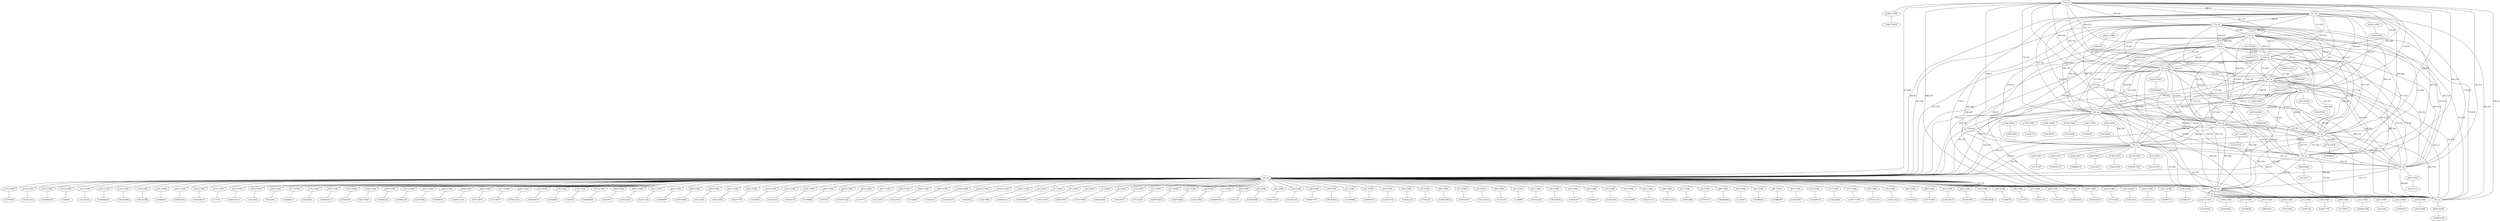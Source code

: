 graph {
	"p0,53384" -- "c0"
	"c0" [ label="0.00345115", pos="24.2583,8.19513!"];
	"p1,53384" -- "c1"
	"c1" [ label="0.000819917", pos="7.1017,11.941!"];
	"p3,53384" -- "c2"
	"c2" [ label="0.00111576", pos="18.728,13.9641!"];
	"p4,53384" -- "c3"
	"c3" [ label="0.00557993", pos="15.1359,3.10826!"];
	"p7,53384" -- "c4"
	"c4" [ label="0.00157698", pos="15.1292,13.2306!"];
	"p8,53384" -- "c5"
	"c5" [ label="0.000349406", pos="5.9642,8.39556!"];
	"p10,53384" -- "c6"
	"c6" [ label="0.00536711", pos="22.1834,8.1274!"];
	"p11,53384" -- "c7"
	"c7" [ label="0.0135044", pos="17.1476,12.521!"];
	"p12,53481" -- "c8"
	"c8" [ label="0.0345739", pos="20.0286,5.15849!"];
	"p13,53384" -- "c9"
	"c9" [ label="0.000758212", pos="4.68285,13.2429!"];
	"p15,53384" -- "c10"
	"c10" [ label="0.000743984", pos="18.8508,7.75953!"];
	"p16,53384" -- "c11"
	"c11" [ label="0.00197863", pos="15.1893,4.57214!"];
	"p17,53384" -- "c12"
	"c12" [ label="0.00095919", pos="18.6435,7.94328!"];
	"p18,53384" -- "c13"
	"c13" [ label="0.0381351", pos="14.3775,1.66514!"];
	"p20,53384" -- "c15"
	"c15" [ label="0.00105006", pos="15.54,15.402!"];
	"p22,53384" -- "c16"
	"c16" [ label="0.000117504", pos="11.7478,7.96987!"];
	"p23,53384" -- "c17"
	"c17" [ label="0.00201403", pos="15.1021,11.7699!"];
	"p28,53384" -- "c18"
	"c18" [ label="0.000473057", pos="16.2565,8.74281!"];
	"p30,53384" -- "c19"
	"c19" [ label="0.00702855", pos="27.1076,8.10124!"];
	"p31,53384" -- "c20"
	"c20" [ label="0.00780861", pos="14.8424,8.08918!"];
	"p32,53384" -- "c21"
	"c21" [ label="0.00678553", pos="24.3459,1.26206!"];
	"p33,53384" -- "c22"
	"c22" [ label="0.00781714", pos="15.2356,7.94144!"];
	"p34,53384" -- "c23"
	"c23" [ label="0.00142376", pos="8.04935,8.21772!"];
	"p35,53384" -- "c24"
	"c24" [ label="0.0510252", pos="13.3489,3.83686!"];
	"p36,53384" -- "c25"
	"c25" [ label="0.000538833", pos="8.78498,14.7272!"];
	"p37,53384" -- "c26"
	"c26" [ label="0.00331073", pos="4.74425,3.13984!"];
	"p39,53384" -- "c27"
	"c27" [ label="0.00119723", pos="21.6356,8.20523!"];
	"p40,53384" -- "c28"
	"c28" [ label="0.0325183", pos="10.6743,12.6699!"];
	"p41,53384" -- "c29"
	"c29" [ label="0.138089", pos="13.1812,12.5154!"];
	"p42,53384" -- "c30"
	"c30" [ label="0.00123528", pos="23.2295,11.9245!"];
	"p43,53384" -- "c31"
	"c31" [ label="0.00839024", pos="19.6378,3.67417!"];
	"p44,53384" -- "c32"
	"c32" [ label="0.00643037", pos="14.9995,4.87512!"];
	"p46,53384" -- "c33"
	"c33" [ label="0.00594537", pos="19.3985,0.82263!"];
	"p52,53384" -- "c34"
	"c34" [ label="0.0002824", pos="0.0120334,8.38589!"];
	"p53,53384" -- "c35"
	"c35" [ label="0.00144801", pos="19.1722,7.98372!"];
	"p54,53384" -- "c36"
	"c36" [ label="0.00511116", pos="9.90804,8.207!"];
	"p56,53384" -- "c37"
	"c37" [ label="0.000425164", pos="3.46111,8.14544!"];
	"p57,53384" -- "c38"
	"c38" [ label="0.0435208", pos="15.0924,10.1778!"];
	"p59,53384" -- "c39"
	"c39" [ label="0.0057195", pos="8.6174,8.11663!"];
	"p60,53384" -- "c40"
	"c40" [ label="0.00886049", pos="31.984,8.41568!"];
	"p63,53384" -- "c41"
	"c41" [ label="0.129057", pos="17.0566,3.8495!"];
	"p65,53384" -- "c42"
	"c42" [ label="0.00386441", pos="31.1428,6.62356!"];
	"p66,53384" -- "c43"
	"c43" [ label="0.00899967", pos="21.2162,0.888583!"];
	"p67,53384" -- "c44"
	"c44" [ label="0.00100917", pos="15.0814,7.96985!"];
	"p72,53384" -- "c45"
	"c45" [ label="0.00186701", pos="10.791,3.6809!"];
	"p73,53384" -- "c46"
	"c46" [ label="0.00226444", pos="5.06378,1.28542!"];
	"p77,53384" -- "c47"
	"c47" [ label="0.000714706", pos="15.1,5.83005!"];
	"p78,53384" -- "c48"
	"c48" [ label="0.00142773", pos="6.96182,4.46185!"];
	"p79,53384" -- "c49"
	"c49" [ label="0.00521632", pos="14.9829,11.4685!"];
	"p86,53384" -- "c50"
	"c50" [ label="0.0054326", pos="20.251,8.15755!"];
	"p89,53384" -- "c51"
	"c51" [ label="0.00710601", pos="8.68259,16.0411!"];
	"p91,53384" -- "c52"
	"c52" [ label="0.00194121", pos="9.84893,7.90537!"];
	"p92,53384" -- "c53"
	"c53" [ label="0.00353843", pos="17.32,0.0275696!"];
	"p93,53384" -- "c54"
	"c54" [ label="0.000418638", pos="25.6737,8.05553!"];
	"p95,53384" -- "c55"
	"c55" [ label="0.0289193", pos="15.1722,8.6086!"];
	"p96,53384" -- "c56"
	"c56" [ label="0.167873", pos="16.2191,16.5931!"];
	"p97,53384" -- "c57"
	"c57" [ label="0.0224119", pos="14.8666,8.25476!"];
	"p98,53384" -- "c58"
	"c58" [ label="0.0150141", pos="22.005,13.5966!"];
	"p101,53384" -- "c59"
	"c59" [ label="0.00082839", pos="8.274,13.6038!"];
	"p102,53384" -- "c60"
	"c60" [ label="0.00513019", pos="23.248,8.14352!"];
	"p104,53384" -- "c61"
	"c61" [ label="0.0115348", pos="19.5815,12.6603!"];
	"p105,53384" -- "c62"
	"c62" [ label="0.0455034", pos="11.6725,13.9671!"];
	"p106,53384" -- "c63"
	"c63" [ label="0.0012011", pos="7.00238,8.26572!"];
	"p111,53384" -- "c64"
	"c64" [ label="0.00097131", pos="25.7599,13.2227!"];
	"p114,53384" -- "c65"
	"c65" [ label="0.00424773", pos="18.7169,2.44351!"];
	"p116,53384" -- "c66"
	"c66" [ label="0.0579939", pos="11.6606,2.42343!"];
	"p118,53384" -- "c67"
	"c67" [ label="0.00301258", pos="13.5408,7.98015!"];
	"p122,53384" -- "c68"
	"c68" [ label="0.000558304", pos="25.6912,3.10086!"];
	"p125,53384" -- "c69"
	"c69" [ label="0.038491", pos="14.9248,8.2896!"];
	"p126,53384" -- "c70"
	"c70" [ label="0.0228458", pos="10.6722,1.00889!"];
	"p129,53384" -- "c71"
	"c71" [ label="0.000344652", pos="21.3439,16.0107!"];
	"p132,53384" -- "c72"
	"c72" [ label="0.00101888", pos="8.36244,2.79513!"];
	"p135,52817" -- "c73"
	"c73" [ label="0.00110736", pos="14.0626,7.12748!"];
	"p138,53384" -- "c74"
	"c74" [ label="0.00132398", pos="17.5133,12.1827!"];
	"p141,53384" -- "c75"
	"c75" [ label="0.0480809", pos="20.6966,8.4943!"];
	"p142,53384" -- "c76"
	"c76" [ label="0.00933476", pos="17.5183,4.0828!"];
	"p144,53384" -- "c77"
	"c77" [ label="0.000438147", pos="21.5517,14.717!"];
	"p152,53384" -- "c78"
	"c78" [ label="0.13797", pos="32.4324,8.46146!"];
	"p155,53384" -- "c79"
	"c79" [ label="0.000578527", pos="4.78117,8.40422!"];
	"p156,53384" -- "c80"
	"c80" [ label="0.0218833", pos="15.2826,10.6207!"];
	"p164,53481" -- "c81"
	"c81" [ label="0.00277797", pos="16.1802,7.69599!"];
	"p169,53384" -- "c82"
	"c82" [ label="0.0152861", pos="21.9086,2.805!"];
	"p171,53384" -- "c83"
	"c83" [ label="0.00483211", pos="23.2029,4.44465!"];
	"p176,53384" -- "c84"
	"c84" [ label="0.0248584", pos="12.8664,12.2758!"];
	"p185,53384" -- "c85"
	"c85" [ label="0.000928115", pos="8.66156,0.56508!"];
	"p191,53384" -- "c86"
	"c86" [ label="0.0054106", pos="21.3538,0.479426!"];
	"p192,53384" -- "c87"
	"c87" [ label="0.00573687", pos="14.6596,7.8346!"];
	"p200,53481" -- "c88"
	"c88" [ label="0.0130975", pos="15.6764,7.03837!"];
	"p209,53384" -- "c89"
	"c89" [ label="0.00420222", pos="14.9404,6.67902!"];
	"p212,53481" -- "c90"
	"c90" [ label="0.000972788", pos="14.1059,8.8391!"];
	"p213,53384" -- "c91"
	"c91" [ label="0.00892229", pos="12.872,4.17383!"];
	"p224,53481" -- "c92"
	"c92" [ label="0.0472302", pos="16.1449,8.30674!"];
	"p229,52817" -- "c93"
	"c93" [ label="0.0191367", pos="19.9919,11.2132!"];
	"p233,53384" -- "c94"
	"c94" [ label="0.0107006", pos="6.81517,1.09809!"];
	"p244,53384" -- "c95"
	"c95" [ label="0.00404915", pos="15.2377,12.5383!"];
	"p246,53384" -- "c96"
	"c96" [ label="0.000473319", pos="12.3444,8.03172!"];
	"p264,53384" -- "c97"
	"c97" [ label="0.00718951", pos="14.921,9.34118!"];
	"p271,53384" -- "c98"
	"c98" [ label="0.0110457", pos="23.2333,0.989497!"];
	"p281,53384" -- "c99"
	"c99" [ label="0.00021033", pos="19.6119,8.01136!"];
	"p315,53384" -- "c100"
	"c100" [ label="0.000389317", pos="12.1439,1.1007!"];
	"p334,52817" -- "c101"
	"c101" [ label="0.000557513", pos="15.6078,8.95216!"];
	"p353,52028" -- "c102"
	"c102" [ label="0.00590751", pos="15.772,8.4615!"];
	"p358,53384" -- "c103"
	"c103" [ label="0.0438661", pos="11.0177,7.99684!"];
	"p362,53384" -- "c104"
	"c104" [ label="0.020782", pos="19.4289,15.6494!"];
	"p366,52817" -- "c105"
	"c105" [ label="0.000682131", pos="10.1538,5.1341!"];
	"p375,53384" -- "c106"
	"c106" [ label="0.000688981", pos="10.5623,8.04345!"];
	"p385,53384" -- "c107"
	"c107" [ label="0.0427675", pos="15.1418,5.39143!"];
	"p391,53384" -- "c108"
	"c108" [ label="0.00128252", pos="31.4264,8.16182!"];
	"p421,53481" -- "c109"
	"c109" [ label="0.0443634", pos="10.1817,11.2396!"];
	"p428,52817" -- "c110"
	"c110" [ label="0.0023833", pos="14.2986,8.30658!"];
	"p431,53384" -- "c111"
	"c111" [ label="0.0172138", pos="31.5942,6.43869!"];
	"p435,53384" -- "c112"
	"c112" [ label="0.00800987", pos="14.5739,7.97122!"];
	"p440,53384" -- "c113"
	"c113" [ label="0.00719048", pos="6.72181,15.7385!"];
	"p450,53384" -- "c114"
	"c114" [ label="0.0114365", pos="31.4658,10.1903!"];
	"p451,53384" -- "c115"
	"c115" [ label="0.00134945", pos="10.5918,15.7312!"];
	"p462,53384" -- "c116"
	"c116" [ label="0.00237786", pos="15.2773,3.82405!"];
	"p470,53384" -- "c117"
	"c117" [ label="0.0156854", pos="18.3555,8.04075!"];
	"p476,52546" -- "c118"
	"c118" [ label="0.00187998", pos="6.92027,1.01949!"];
	"p497,53025" -- "c119"
	"c119" [ label="0.0113713", pos="14.4476,6.96287!"];
	"p514,53384" -- "c120"
	"c120" [ label="0.0140125", pos="31.4899,7.53936!"];
	"p536,53384" -- "c121"
	"c121" [ label="0.0034118", pos="31.4281,7.24987!"];
	"p544,53384" -- "c122"
	"c122" [ label="0.0199869", pos="14.7314,9.06431!"];
	"p566,52641" -- "c125"
	"c125" [ label="0.00343945", pos="12.7961,1.54998!"];
	"p613,53384" -- "c126"
	"c126" [ label="0.055551", pos="14.9434,7.6276!"];
	"p622,53384" -- "c127"
	"c127" [ label="0.000787245", pos="8.52064,15.6458!"];
	"p653,53384" -- "c128"
	"c128" [ label="0.010775", pos="14.9333,7.29293!"];
	"p686,52842" -- "c129"
	"c129" [ label="0.0356761", pos="15.172,9.02902!"];
	"p708,52641" -- "c130"
	"c130" [ label="0.00457404", pos="13.7771,7.84795!"];
	"p926,53384" -- "c131"
	"c131" [ label="0.0112074", pos="8.68705,0.951377!"];
	"p958,53504" -- "c132"
	"c132" [ label="0.00873194", pos="15.8406,7.9769!"];
	"p969,53384" -- "c133"
	"c133" [ label="0.0210345", pos="21.4811,15.6775!"];
	"p999,53384" -- "c134"
	"c134" [ label="0.0144865", pos="17.5865,7.69837!"];
	"p1028,53481" -- "c136"
	"c136" [ label="0.00319288", pos="13.8152,8.35541!"];
	"p1090,53384" -- "c137"
	"c137" [ label="0.0448212", pos="23.3029,15.6547!"];
	"p1202,53384" -- "c138"
	"c138" [ label="0.00166472", pos="31.3752,9.2886!"];
	"p1313,53481" -- "c139"
	"c139" [ label="0.0325539", pos="23.1507,0.75096!"];
	"p1636,52207" -- "c140"
	"c140" [ label="0.00767808", pos="14.2087,8.68269!"];
	"p1676,52640" -- "c141"
	"c141" [ label="0.00969349", pos="15.5642,7.18826!"];
	"p1686,51388" -- "c142"
	"c142" [ label="0.000772618", pos="15.5189,7.94361!"];
	"p1700,52641" -- "c143"
	"c143" [ label="0.0164778", pos="8.76392,1.47377!"];
	"p1796,52817" -- "c145"
	"c145" [ label="0.00252154", pos="10.8495,5.66742!"];
	"p1850,52235" -- "c146"
	"c146" [ label="0.00587047", pos="15.0895,6.99586!"];
	"p1891,52641" -- "c149"
	"c149" [ label="0.00356351", pos="13.5349,0.939436!"];
	"p1919,53384" -- "c150"
	"c150" [ label="0.0183632", pos="11.6554,0.485536!"];
	"p1939,52641" -- "c151"
	"c151" [ label="0.0121638", pos="15.9898,7.77771!"];
	"p1949,53481" -- "c152"
	"c152" [ label="0.00420563", pos="14.846,7.85697!"];
	"p2023,51462" -- "c153"
	"c153" [ label="0.00132695", pos="15.268,8.56957!"];
	"p2113,52663" -- "c154"
	"c154" [ label="0.0124356", pos="10.5016,0.981707!"];
	"p2403,53384" -- "c155"
	"c155" [ label="0.0027086", pos="31.5877,9.66814!"];
	"p2478,52678" -- "c156"
	"c156" [ label="0.00580167", pos="23.1012,0.949475!"];
	"p2518,53481" -- "c158"
	"c158" [ label="0.0534938", pos="15.1653,7.65112!"];
	"p2535,52817" -- "c159"
	"c159" [ label="0.000617954", pos="19.3747,10.2875!"];
	"p2837,52641" -- "c161"
	"c161" [ label="0.0130785", pos="10.4689,15.6803!"];
	"p2975,53481" -- "c163"
	"c163" [ label="0.00979071", pos="19.3511,5.68729!"];
	"p3220,52345" -- "c164"
	"c164" [ label="0.00768683", pos="14.1722,7.4857!"];
	"p3538,53481" -- "c166"
	"c166" [ label="0.00723845", pos="10.8749,10.3653!"];
	"p4003,52373" -- "c167"
	"c167" [ label="0.00954085", pos="13.9472,7.82966!"];
	"p6201,51865" -- "c168"
	"c168" [ label="0.0065411", pos="23.1961,15.9297!"];
	"170_on" -- "171_on" [label="289.53"]
	"170_on" -- "173_on" [label="612.687"]
	"170_on" -- "174_on" [label="591.157"]
	"170_on" -- "176_on" [label="624.033"]
	"170_on" -- "178_on" [label="734.861"]
	"170_on" -- "181_on" [label="484.085"]
	"170_on" -- "182_on" [label="582.364"]
	"170_on" -- "183_on" [label="710.663"]
	"170_on" -- "184_on" [label="883.264"]
	"170_on" -- "185_on" [label="776.761"]
	"170_on" -- "186_on" [label="941.743"]
	"170_on" -- "187_on" [label="948.854"]
	"170_on" -- "190_on" [label="700.25"]
	"170_on" -- "191_on" [label="806.279"]
	"170_on" -- "192_on" [label="741.873"]
	"170_on" -- "193_on" [label="675.403"]
	"170_on" -- "194_on" [label="698.538"]
	"170_on" -- "195_on" [label="958.26"]
	"171_on" -- "173_on" [label="598.59"]
	"171_on" -- "174_on" [label="573.923"]
	"171_on" -- "176_on" [label="683.65"]
	"171_on" -- "178_on" [label="675.652"]
	"171_on" -- "181_on" [label="506.724"]
	"171_on" -- "182_on" [label="599.669"]
	"171_on" -- "183_on" [label="700.072"]
	"171_on" -- "184_on" [label="837.1"]
	"171_on" -- "185_on" [label="767.495"]
	"171_on" -- "186_on" [label="924.472"]
	"171_on" -- "187_on" [label="932.009"]
	"171_on" -- "190_on" [label="670.779"]
	"171_on" -- "191_on" [label="851.332"]
	"171_on" -- "192_on" [label="774.043"]
	"171_on" -- "193_on" [label="694.49"]
	"171_on" -- "194_on" [label="750.2"]
	"171_on" -- "195_on" [label="963.267"]
	"173_on" -- "174_on" [label="172.596"]
	"173_on" -- "176_on" [label="666.925"]
	"173_on" -- "178_on" [label="664.212"]
	"173_on" -- "181_on" [label="779.543"]
	"173_on" -- "182_on" [label="370.679"]
	"173_on" -- "183_on" [label="911.817"]
	"173_on" -- "184_on" [label="829.812"]
	"173_on" -- "185_on" [label="958.731"]
	"173_on" -- "186_on" [label="967.433"]
	"173_on" -- "187_on" [label="965.414"]
	"173_on" -- "190_on" [label="378.019"]
	"173_on" -- "191_on" [label="912.807"]
	"173_on" -- "192_on" [label="945.332"]
	"173_on" -- "193_on" [label="447.502"]
	"173_on" -- "194_on" [label="681.806"]
	"173_on" -- "195_on" [label="754.938"]
	"174_on" -- "176_on" [label="669.926"]
	"174_on" -- "178_on" [label="656.15"]
	"174_on" -- "181_on" [label="761.835"]
	"174_on" -- "182_on" [label="379.29"]
	"174_on" -- "183_on" [label="895.512"]
	"174_on" -- "184_on" [label="829.559"]
	"174_on" -- "185_on" [label="943.939"]
	"174_on" -- "186_on" [label="972.325"]
	"174_on" -- "187_on" [label="971.393"]
	"174_on" -- "190_on" [label="395.249"]
	"174_on" -- "191_on" [label="917.536"]
	"174_on" -- "192_on" [label="937.399"]
	"174_on" -- "193_on" [label="471.479"]
	"174_on" -- "194_on" [label="690.72"]
	"174_on" -- "195_on" [label="774.034"]
	"176_on" -- "178_on" [label="932.469"]
	"176_on" -- "181_on" [label="693.65"]
	"176_on" -- "182_on" [label="554.424"]
	"176_on" -- "183_on" [label="847.1"]
	"176_on" -- "184_on" [label="1043.86"]
	"176_on" -- "185_on" [label="871.459"]
	"176_on" -- "186_on" [label="920.836"]
	"176_on" -- "187_on" [label="917.334"]
	"176_on" -- "190_on" [label="756.094"]
	"176_on" -- "191_on" [label="628.237"]
	"176_on" -- "192_on" [label="697.672"]
	"176_on" -- "193_on" [label="548.463"]
	"176_on" -- "194_on" [label="319.512"]
	"176_on" -- "195_on" [label="770.46"]
	"178_on" -- "181_on" [label="768.88"]
	"178_on" -- "182_on" [label="757.835"]
	"178_on" -- "183_on" [label="721.346"]
	"178_on" -- "184_on" [label="530.514"]
	"178_on" -- "185_on" [label="735.544"]
	"178_on" -- "186_on" [label="737.906"]
	"178_on" -- "187_on" [label="742.155"]
	"178_on" -- "190_on" [label="586.753"]
	"178_on" -- "191_on" [label="993.386"]
	"178_on" -- "192_on" [label="904.02"]
	"178_on" -- "193_on" [label="791.431"]
	"178_on" -- "194_on" [label="951.7"]
	"178_on" -- "195_on" [label="792.504"]
	"181_on" -- "182_on" [label="752.253"]
	"181_on" -- "183_on" [label="535.816"]
	"181_on" -- "184_on" [label="830.285"]
	"181_on" -- "185_on" [label="615.976"]
	"181_on" -- "186_on" [label="814.505"]
	"181_on" -- "187_on" [label="821.912"]
	"181_on" -- "190_on" [label="840.344"]
	"181_on" -- "191_on" [label="717.836"]
	"181_on" -- "192_on" [label="590.473"]
	"181_on" -- "193_on" [label="819.794"]
	"181_on" -- "194_on" [label="759.482"]
	"181_on" -- "195_on" [label="1020.28"]
	"182_on" -- "183_on" [label="918.676"]
	"182_on" -- "184_on" [label="908.18"]
	"182_on" -- "185_on" [label="970.822"]
	"182_on" -- "186_on" [label="1016.11"]
	"182_on" -- "187_on" [label="1010.2"]
	"182_on" -- "190_on" [label="520.837"]
	"182_on" -- "191_on" [label="835.581"]
	"182_on" -- "192_on" [label="879.235"]
	"182_on" -- "193_on" [label="350.659"]
	"182_on" -- "194_on" [label="578.276"]
	"182_on" -- "195_on" [label="761.828"]
	"183_on" -- "184_on" [label="666.326"]
	"183_on" -- "185_on" [label="315.163"]
	"183_on" -- "186_on" [label="618.388"]
	"183_on" -- "187_on" [label="628.94"]
	"183_on" -- "190_on" [label="914.896"]
	"183_on" -- "191_on" [label="701.467"]
	"183_on" -- "192_on" [label="545.253"]
	"183_on" -- "193_on" [label="979.053"]
	"183_on" -- "194_on" [label="884.449"]
	"183_on" -- "195_on" [label="915.15"]
	"184_on" -- "185_on" [label="627.353"]
	"184_on" -- "186_on" [label="517.082"]
	"184_on" -- "187_on" [label="521.411"]
	"184_on" -- "190_on" [label="744.92"]
	"184_on" -- "191_on" [label="851.392"]
	"184_on" -- "192_on" [label="809.512"]
	"184_on" -- "193_on" [label="901.737"]
	"184_on" -- "194_on" [label="993.796"]
	"184_on" -- "195_on" [label="704.42"]
	"185_on" -- "186_on" [label="534.134"]
	"185_on" -- "187_on" [label="545.982"]
	"185_on" -- "190_on" [label="939.792"]
	"185_on" -- "191_on" [label="673.807"]
	"185_on" -- "192_on" [label="534.884"]
	"185_on" -- "193_on" [label="1023.33"]
	"185_on" -- "194_on" [label="892.678"]
	"185_on" -- "195_on" [label="859.299"]
	"186_on" -- "187_on" [label="118.36"]
	"186_on" -- "190_on" [label="890.525"]
	"186_on" -- "191_on" [label="676.437"]
	"186_on" -- "192_on" [label="657.177"]
	"186_on" -- "193_on" [label="958.557"]
	"186_on" -- "194_on" [label="887.948"]
	"186_on" -- "195_on" [label="675.842"]
	"187_on" -- "190_on" [label="888.509"]
	"187_on" -- "191_on" [label="673.598"]
	"187_on" -- "192_on" [label="660.494"]
	"187_on" -- "193_on" [label="951.433"]
	"187_on" -- "194_on" [label="882.419"]
	"187_on" -- "195_on" [label="665.765"]
	"190_on" -- "191_on" [label="961.607"]
	"190_on" -- "192_on" [label="1017.27"]
	"190_on" -- "193_on" [label="533.701"]
	"190_on" -- "194_on" [label="753.662"]
	"190_on" -- "195_on" [label="702.275"]
	"191_on" -- "192_on" [label="450.39"]
	"191_on" -- "193_on" [label="804.78"]
	"191_on" -- "194_on" [label="607.73"]
	"191_on" -- "195_on" [label="726.251"]
	"192_on" -- "193_on" [label="886.646"]
	"192_on" -- "194_on" [label="714.737"]
	"192_on" -- "195_on" [label="838.981"]
	"193_on" -- "194_on" [label="532.137"]
	"193_on" -- "195_on" [label="679.777"]
	"194_on" -- "195_on" [label="702.091"]
	"170_on" -- "p1686,51388"
	"171_on" -- "p2023,51462"
	"173_on" -- "p6201,51865"
	"174_on" -- "p353,52028"
	"176_on" -- "p1636,52207"
	"178_on" -- "p1850,52235"
	"181_on" -- "p3220,52345"
	"182_on" -- "p4003,52373"
	"183_on" -- "p476,52546"
	"184_on" -- "p1676,52640"
	"185_on" -- "p566,52641"
	"185_on" -- "p708,52641"
	"185_on" -- "p1700,52641"
	"185_on" -- "p1891,52641"
	"185_on" -- "p1939,52641"
	"185_on" -- "p2837,52641"
	"186_on" -- "p2113,52663"
	"187_on" -- "p2478,52678"
	"190_on" -- "p135,52817"
	"190_on" -- "p229,52817"
	"190_on" -- "p334,52817"
	"190_on" -- "p366,52817"
	"190_on" -- "p428,52817"
	"190_on" -- "p1796,52817"
	"190_on" -- "p2535,52817"
	"191_on" -- "p686,52842"
	"192_on" -- "p497,53025"
	"193_on" -- "p0,53384"
	"193_on" -- "p1,53384"
	"193_on" -- "p3,53384"
	"193_on" -- "p4,53384"
	"193_on" -- "p7,53384"
	"193_on" -- "p8,53384"
	"193_on" -- "p10,53384"
	"193_on" -- "p11,53384"
	"193_on" -- "p13,53384"
	"193_on" -- "p15,53384"
	"193_on" -- "p16,53384"
	"193_on" -- "p17,53384"
	"193_on" -- "p18,53384"
	"193_on" -- "p20,53384"
	"193_on" -- "p22,53384"
	"193_on" -- "p23,53384"
	"193_on" -- "p28,53384"
	"193_on" -- "p30,53384"
	"193_on" -- "p31,53384"
	"193_on" -- "p32,53384"
	"193_on" -- "p33,53384"
	"193_on" -- "p34,53384"
	"193_on" -- "p35,53384"
	"193_on" -- "p36,53384"
	"193_on" -- "p37,53384"
	"193_on" -- "p39,53384"
	"193_on" -- "p40,53384"
	"193_on" -- "p41,53384"
	"193_on" -- "p42,53384"
	"193_on" -- "p43,53384"
	"193_on" -- "p44,53384"
	"193_on" -- "p46,53384"
	"193_on" -- "p52,53384"
	"193_on" -- "p53,53384"
	"193_on" -- "p54,53384"
	"193_on" -- "p56,53384"
	"193_on" -- "p57,53384"
	"193_on" -- "p59,53384"
	"193_on" -- "p60,53384"
	"193_on" -- "p63,53384"
	"193_on" -- "p65,53384"
	"193_on" -- "p66,53384"
	"193_on" -- "p67,53384"
	"193_on" -- "p72,53384"
	"193_on" -- "p73,53384"
	"193_on" -- "p77,53384"
	"193_on" -- "p78,53384"
	"193_on" -- "p79,53384"
	"193_on" -- "p86,53384"
	"193_on" -- "p89,53384"
	"193_on" -- "p91,53384"
	"193_on" -- "p92,53384"
	"193_on" -- "p93,53384"
	"193_on" -- "p95,53384"
	"193_on" -- "p96,53384"
	"193_on" -- "p97,53384"
	"193_on" -- "p98,53384"
	"193_on" -- "p101,53384"
	"193_on" -- "p102,53384"
	"193_on" -- "p104,53384"
	"193_on" -- "p105,53384"
	"193_on" -- "p106,53384"
	"193_on" -- "p111,53384"
	"193_on" -- "p114,53384"
	"193_on" -- "p116,53384"
	"193_on" -- "p118,53384"
	"193_on" -- "p122,53384"
	"193_on" -- "p125,53384"
	"193_on" -- "p126,53384"
	"193_on" -- "p129,53384"
	"193_on" -- "p132,53384"
	"193_on" -- "p138,53384"
	"193_on" -- "p141,53384"
	"193_on" -- "p142,53384"
	"193_on" -- "p144,53384"
	"193_on" -- "p152,53384"
	"193_on" -- "p155,53384"
	"193_on" -- "p156,53384"
	"193_on" -- "p169,53384"
	"193_on" -- "p171,53384"
	"193_on" -- "p176,53384"
	"193_on" -- "p185,53384"
	"193_on" -- "p191,53384"
	"193_on" -- "p192,53384"
	"193_on" -- "p209,53384"
	"193_on" -- "p213,53384"
	"193_on" -- "p233,53384"
	"193_on" -- "p244,53384"
	"193_on" -- "p246,53384"
	"193_on" -- "p264,53384"
	"193_on" -- "p271,53384"
	"193_on" -- "p281,53384"
	"193_on" -- "p315,53384"
	"193_on" -- "p358,53384"
	"193_on" -- "p362,53384"
	"193_on" -- "p375,53384"
	"193_on" -- "p385,53384"
	"193_on" -- "p391,53384"
	"193_on" -- "p431,53384"
	"193_on" -- "p435,53384"
	"193_on" -- "p440,53384"
	"193_on" -- "p450,53384"
	"193_on" -- "p451,53384"
	"193_on" -- "p462,53384"
	"193_on" -- "p470,53384"
	"193_on" -- "p514,53384"
	"193_on" -- "p536,53384"
	"193_on" -- "p544,53384"
	"193_on" -- "p613,53384"
	"193_on" -- "p622,53384"
	"193_on" -- "p653,53384"
	"193_on" -- "p926,53384"
	"193_on" -- "p969,53384"
	"193_on" -- "p999,53384"
	"193_on" -- "p1090,53384"
	"193_on" -- "p1202,53384"
	"193_on" -- "p1919,53384"
	"193_on" -- "p2403,53384"
	"194_on" -- "p12,53481"
	"194_on" -- "p164,53481"
	"194_on" -- "p200,53481"
	"194_on" -- "p212,53481"
	"194_on" -- "p224,53481"
	"194_on" -- "p421,53481"
	"194_on" -- "p1028,53481"
	"194_on" -- "p1313,53481"
	"194_on" -- "p1949,53481"
	"194_on" -- "p2518,53481"
	"194_on" -- "p2975,53481"
	"194_on" -- "p3538,53481"
	"195_on" -- "p958,53504"
}
